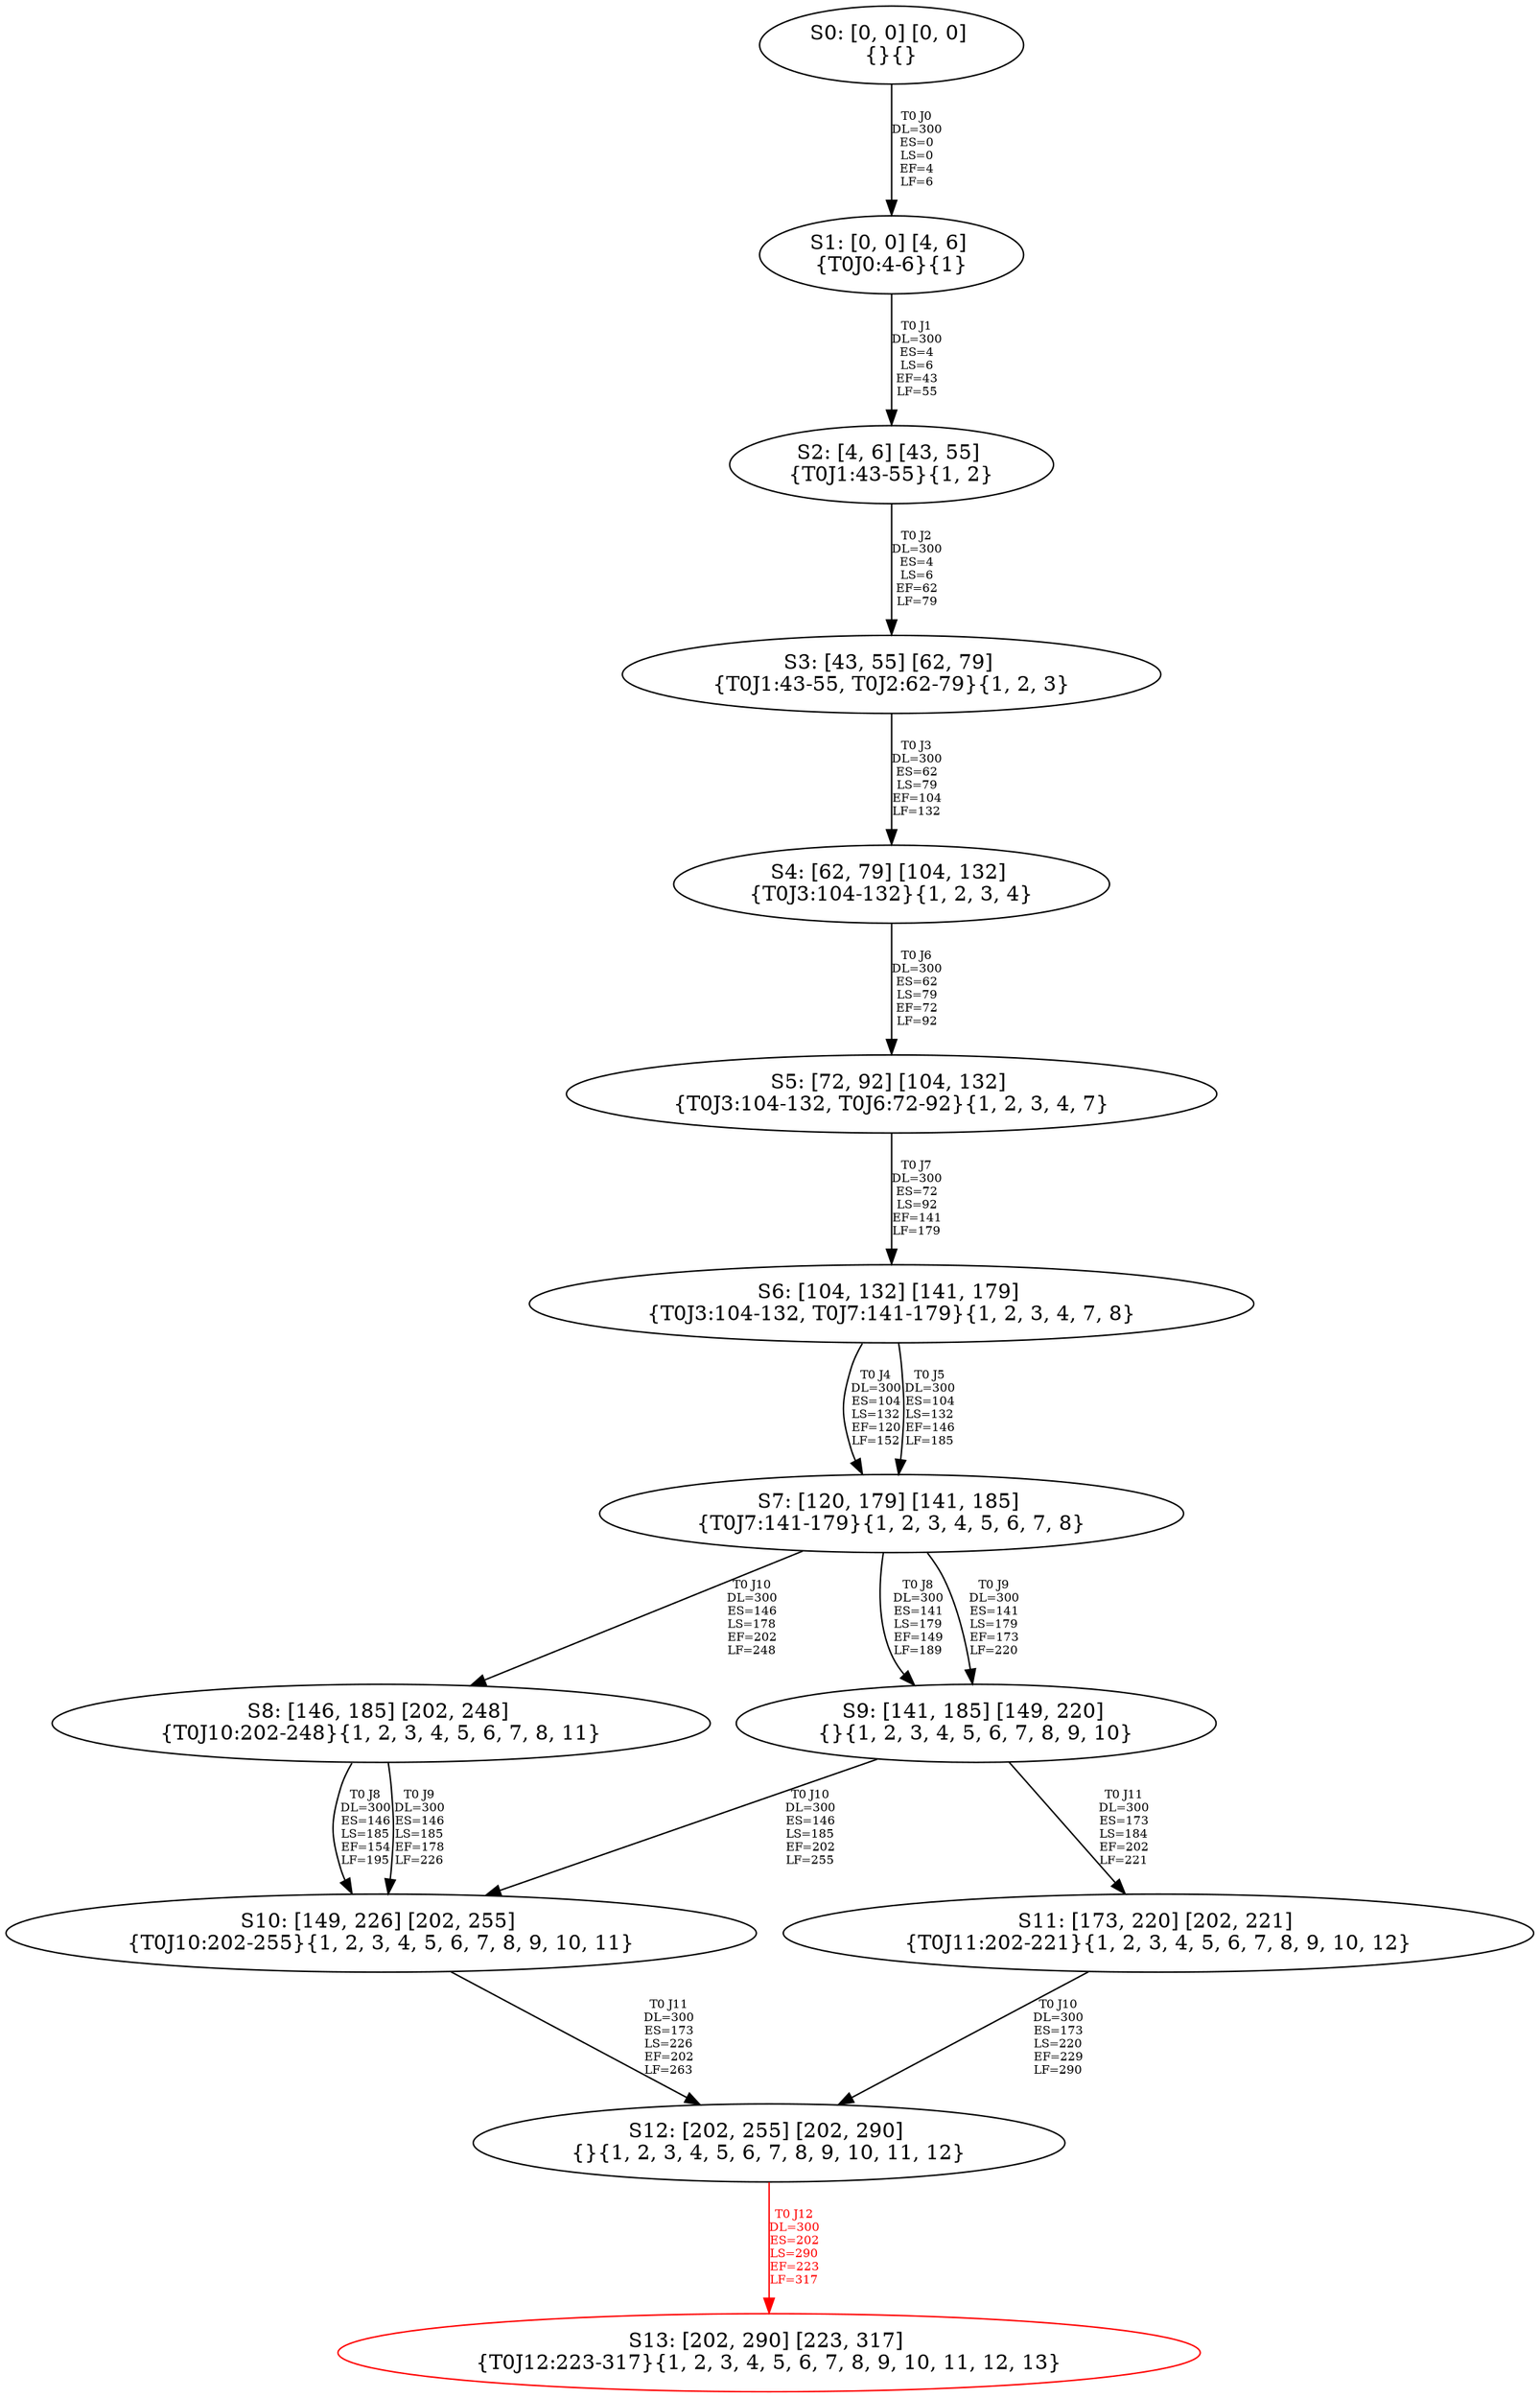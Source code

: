 digraph {
	S0[label="S0: [0, 0] [0, 0] \n{}{}"];
	S1[label="S1: [0, 0] [4, 6] \n{T0J0:4-6}{1}"];
	S2[label="S2: [4, 6] [43, 55] \n{T0J1:43-55}{1, 2}"];
	S3[label="S3: [43, 55] [62, 79] \n{T0J1:43-55, T0J2:62-79}{1, 2, 3}"];
	S4[label="S4: [62, 79] [104, 132] \n{T0J3:104-132}{1, 2, 3, 4}"];
	S5[label="S5: [72, 92] [104, 132] \n{T0J3:104-132, T0J6:72-92}{1, 2, 3, 4, 7}"];
	S6[label="S6: [104, 132] [141, 179] \n{T0J3:104-132, T0J7:141-179}{1, 2, 3, 4, 7, 8}"];
	S7[label="S7: [120, 179] [141, 185] \n{T0J7:141-179}{1, 2, 3, 4, 5, 6, 7, 8}"];
	S8[label="S8: [146, 185] [202, 248] \n{T0J10:202-248}{1, 2, 3, 4, 5, 6, 7, 8, 11}"];
	S9[label="S9: [141, 185] [149, 220] \n{}{1, 2, 3, 4, 5, 6, 7, 8, 9, 10}"];
	S10[label="S10: [149, 226] [202, 255] \n{T0J10:202-255}{1, 2, 3, 4, 5, 6, 7, 8, 9, 10, 11}"];
	S11[label="S11: [173, 220] [202, 221] \n{T0J11:202-221}{1, 2, 3, 4, 5, 6, 7, 8, 9, 10, 12}"];
	S12[label="S12: [202, 255] [202, 290] \n{}{1, 2, 3, 4, 5, 6, 7, 8, 9, 10, 11, 12}"];
	S13[label="S13: [202, 290] [223, 317] \n{T0J12:223-317}{1, 2, 3, 4, 5, 6, 7, 8, 9, 10, 11, 12, 13}"];
	S0 -> S1[label="T0 J0\nDL=300\nES=0\nLS=0\nEF=4\nLF=6",fontsize=8];
	S1 -> S2[label="T0 J1\nDL=300\nES=4\nLS=6\nEF=43\nLF=55",fontsize=8];
	S2 -> S3[label="T0 J2\nDL=300\nES=4\nLS=6\nEF=62\nLF=79",fontsize=8];
	S3 -> S4[label="T0 J3\nDL=300\nES=62\nLS=79\nEF=104\nLF=132",fontsize=8];
	S4 -> S5[label="T0 J6\nDL=300\nES=62\nLS=79\nEF=72\nLF=92",fontsize=8];
	S5 -> S6[label="T0 J7\nDL=300\nES=72\nLS=92\nEF=141\nLF=179",fontsize=8];
	S6 -> S7[label="T0 J4\nDL=300\nES=104\nLS=132\nEF=120\nLF=152",fontsize=8];
	S6 -> S7[label="T0 J5\nDL=300\nES=104\nLS=132\nEF=146\nLF=185",fontsize=8];
	S7 -> S9[label="T0 J8\nDL=300\nES=141\nLS=179\nEF=149\nLF=189",fontsize=8];
	S7 -> S9[label="T0 J9\nDL=300\nES=141\nLS=179\nEF=173\nLF=220",fontsize=8];
	S7 -> S8[label="T0 J10\nDL=300\nES=146\nLS=178\nEF=202\nLF=248",fontsize=8];
	S8 -> S10[label="T0 J8\nDL=300\nES=146\nLS=185\nEF=154\nLF=195",fontsize=8];
	S8 -> S10[label="T0 J9\nDL=300\nES=146\nLS=185\nEF=178\nLF=226",fontsize=8];
	S9 -> S10[label="T0 J10\nDL=300\nES=146\nLS=185\nEF=202\nLF=255",fontsize=8];
	S9 -> S11[label="T0 J11\nDL=300\nES=173\nLS=184\nEF=202\nLF=221",fontsize=8];
	S10 -> S12[label="T0 J11\nDL=300\nES=173\nLS=226\nEF=202\nLF=263",fontsize=8];
	S11 -> S12[label="T0 J10\nDL=300\nES=173\nLS=220\nEF=229\nLF=290",fontsize=8];
	S12 -> S13[label="T0 J12\nDL=300\nES=202\nLS=290\nEF=223\nLF=317",color=Red,fontcolor=Red,fontsize=8];
S13[color=Red];
}
